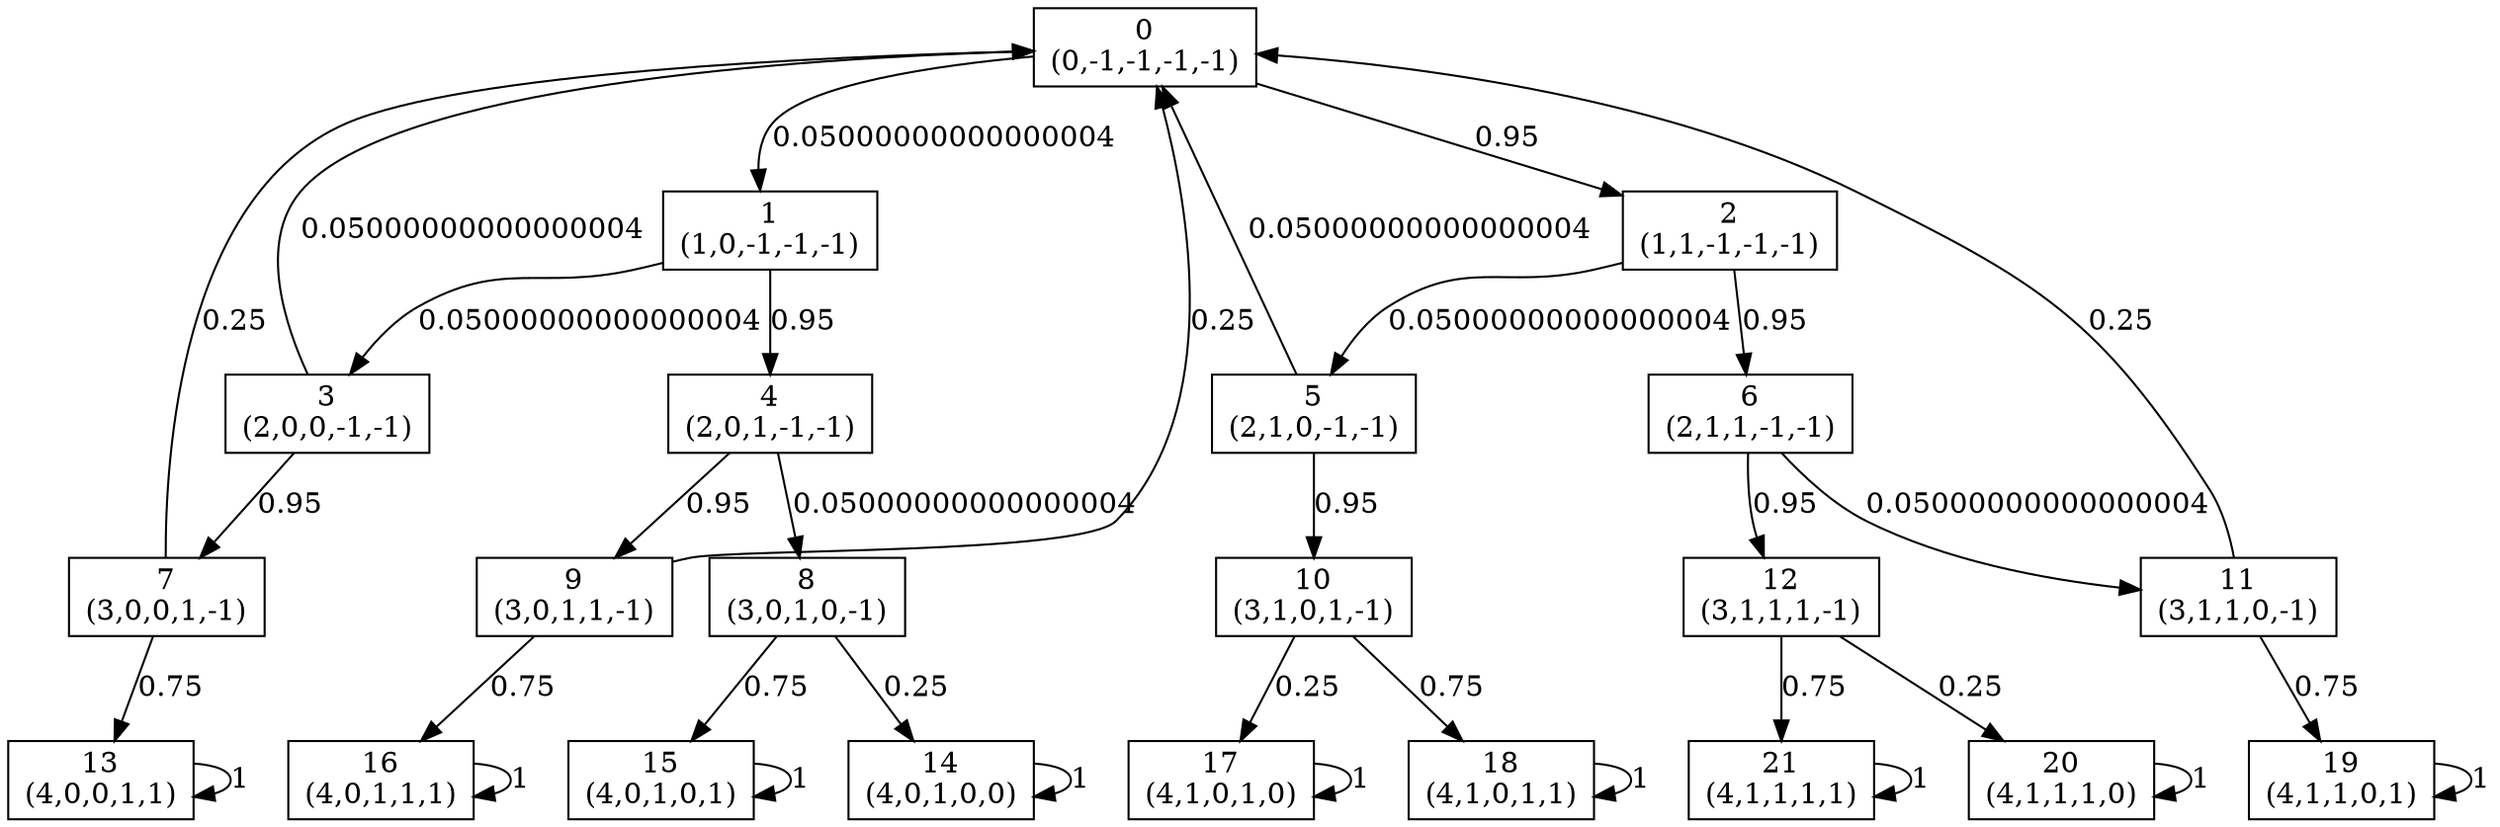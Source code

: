 digraph P {
node [shape=box];
0 -> 1 [ label="0.05000000000000004" ];
0 -> 2 [ label="0.95" ];
1 -> 3 [ label="0.05000000000000004" ];
1 -> 4 [ label="0.95" ];
2 -> 5 [ label="0.05000000000000004" ];
2 -> 6 [ label="0.95" ];
3 -> 0 [ label="0.05000000000000004" ];
3 -> 7 [ label="0.95" ];
4 -> 8 [ label="0.05000000000000004" ];
4 -> 9 [ label="0.95" ];
5 -> 0 [ label="0.05000000000000004" ];
5 -> 10 [ label="0.95" ];
6 -> 11 [ label="0.05000000000000004" ];
6 -> 12 [ label="0.95" ];
7 -> 0 [ label="0.25" ];
7 -> 13 [ label="0.75" ];
8 -> 14 [ label="0.25" ];
8 -> 15 [ label="0.75" ];
9 -> 0 [ label="0.25" ];
9 -> 16 [ label="0.75" ];
10 -> 17 [ label="0.25" ];
10 -> 18 [ label="0.75" ];
11 -> 0 [ label="0.25" ];
11 -> 19 [ label="0.75" ];
12 -> 20 [ label="0.25" ];
12 -> 21 [ label="0.75" ];
13 -> 13 [ label="1" ];
14 -> 14 [ label="1" ];
15 -> 15 [ label="1" ];
16 -> 16 [ label="1" ];
17 -> 17 [ label="1" ];
18 -> 18 [ label="1" ];
19 -> 19 [ label="1" ];
20 -> 20 [ label="1" ];
21 -> 21 [ label="1" ];
0 [label="0\n(0,-1,-1,-1,-1)"];
1 [label="1\n(1,0,-1,-1,-1)"];
2 [label="2\n(1,1,-1,-1,-1)"];
3 [label="3\n(2,0,0,-1,-1)"];
4 [label="4\n(2,0,1,-1,-1)"];
5 [label="5\n(2,1,0,-1,-1)"];
6 [label="6\n(2,1,1,-1,-1)"];
7 [label="7\n(3,0,0,1,-1)"];
8 [label="8\n(3,0,1,0,-1)"];
9 [label="9\n(3,0,1,1,-1)"];
10 [label="10\n(3,1,0,1,-1)"];
11 [label="11\n(3,1,1,0,-1)"];
12 [label="12\n(3,1,1,1,-1)"];
13 [label="13\n(4,0,0,1,1)"];
14 [label="14\n(4,0,1,0,0)"];
15 [label="15\n(4,0,1,0,1)"];
16 [label="16\n(4,0,1,1,1)"];
17 [label="17\n(4,1,0,1,0)"];
18 [label="18\n(4,1,0,1,1)"];
19 [label="19\n(4,1,1,0,1)"];
20 [label="20\n(4,1,1,1,0)"];
21 [label="21\n(4,1,1,1,1)"];
}
